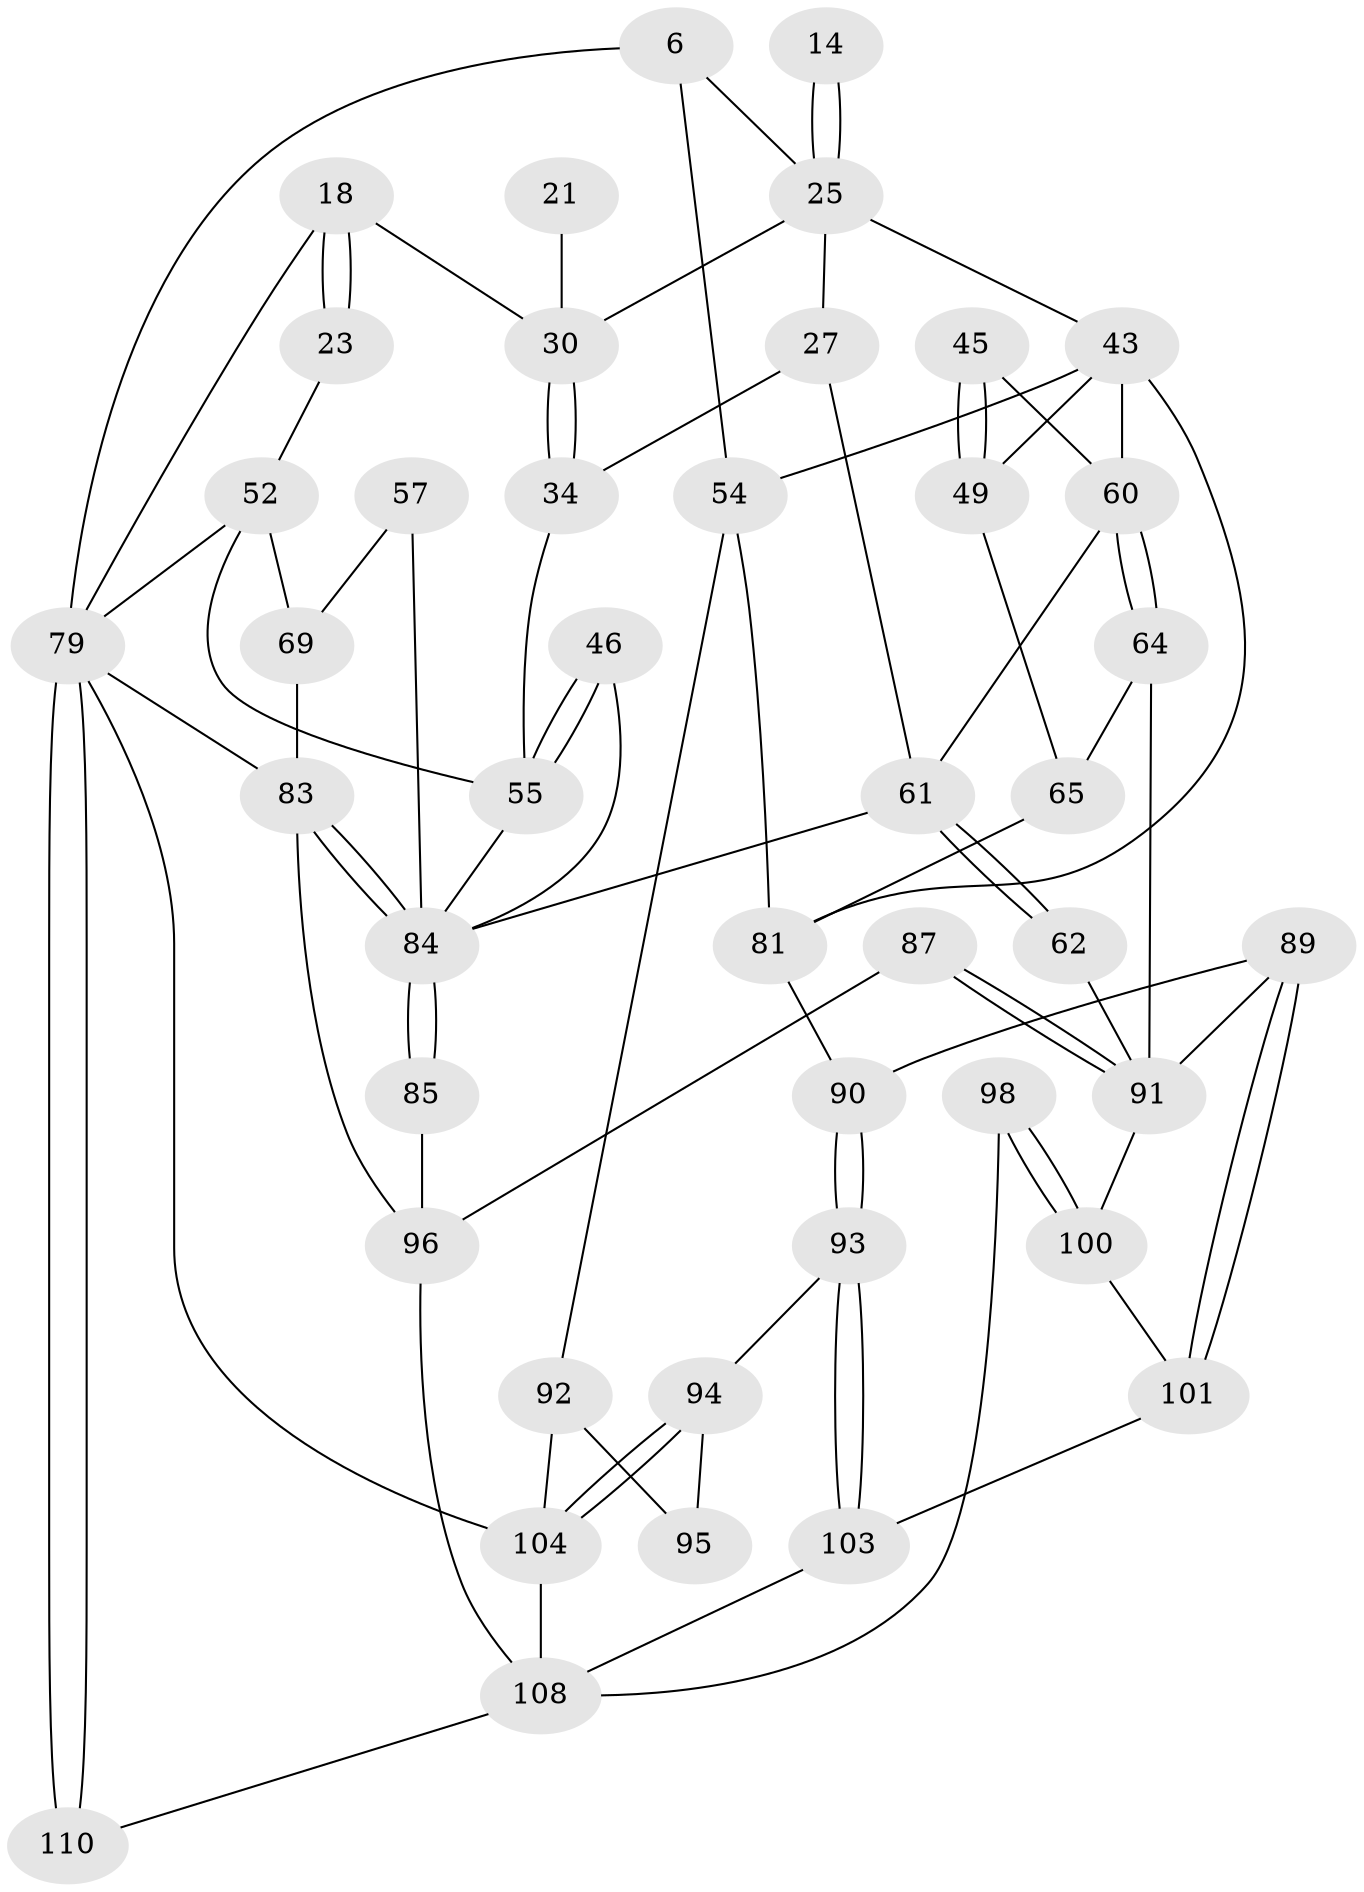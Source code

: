// original degree distribution, {3: 0.02727272727272727, 5: 0.5363636363636364, 4: 0.21818181818181817, 6: 0.21818181818181817}
// Generated by graph-tools (version 1.1) at 2025/07/03/04/25 22:07:02]
// undirected, 44 vertices, 87 edges
graph export_dot {
graph [start="1"]
  node [color=gray90,style=filled];
  6 [pos="+0.16516299829344766+0",super="+5"];
  14 [pos="+0.3663956950363636+0.10257794763382082"];
  18 [pos="+0.7391141558458497+0.09501691376865248",super="+3"];
  21 [pos="+0.5916263477533716+0.1749631283691269"];
  23 [pos="+0.851788291594526+0.25318878374933423"];
  25 [pos="+0.36712010335113354+0.11266418835855783",super="+24+13"];
  27 [pos="+0.49510390079734873+0.2912544947399922"];
  30 [pos="+0.6953633906735669+0.13597131111237773",super="+22"];
  34 [pos="+0.6955920729351123+0.27031734044478956",super="+26"];
  43 [pos="+0.0326349398717274+0.2897842536666166",super="+39"];
  45 [pos="+0.2224542623091991+0.3674507617943072"];
  46 [pos="+0.6701952779459684+0.4172954427130023"];
  49 [pos="+0.20861610418392798+0.3824438735795654",super="+42+41"];
  52 [pos="+1+0.1829512601806407",super="+31"];
  54 [pos="+0+0.5210605772933722",super="+40+38"];
  55 [pos="+0.844254739352078+0.3511449032375919",super="+32+33"];
  57 [pos="+1+0.3670258539270045"];
  60 [pos="+0.39102657278036673+0.4895099490541094",super="+44"];
  61 [pos="+0.637285864240167+0.46851296634448286",super="+48+36+59"];
  62 [pos="+0.5283496755130989+0.5181015375384752"];
  64 [pos="+0.3770677102460167+0.5459357542843045"];
  65 [pos="+0.20692444545930255+0.5371008520047301",super="+50"];
  69 [pos="+0.9369997448947537+0.4976537807912937",super="+68+56"];
  79 [pos="+0+1",super="+66"];
  81 [pos="+0.1477721510368697+0.5818143358732593",super="+53+80+51"];
  83 [pos="+0.8505378396137604+0.7607983953662327",super="+82"];
  84 [pos="+0.7954383221672486+0.6476574161377107",super="+72+73+71"];
  85 [pos="+0.6679021815873664+0.562635458339105"];
  87 [pos="+0.5525181877931084+0.6430839751415923"];
  89 [pos="+0.32658277939539576+0.7176738622993254"];
  90 [pos="+0.23234336066928146+0.6892463734940781"];
  91 [pos="+0.4772632455838841+0.691984247251496",super="+88+75"];
  92 [pos="+0.08339506435207382+0.6368210906955959",super="+76+77"];
  93 [pos="+0.15565445558023558+0.765284262490095"];
  94 [pos="+0.13734783880770257+0.7742257602170228"];
  95 [pos="+0.11592136116302224+0.7722676339271949"];
  96 [pos="+0.635826762723802+0.8256455472102489",super="+86"];
  98 [pos="+0.5581772173912015+0.8248342654582838"];
  100 [pos="+0.4122390889570643+0.7861535305201005",super="+99"];
  101 [pos="+0.34742466892981233+0.8064250425176159"];
  103 [pos="+0.30199237084014524+0.8721075106080923",super="+102"];
  104 [pos="+0.17087124459286873+0.9047373579453836",super="+78"];
  108 [pos="+0.5584019202364343+1",super="+107+105+106"];
  110 [pos="+0.26989524889818817+1",super="+109"];
  6 -- 79 [weight=2];
  6 -- 54 [weight=2];
  6 -- 25;
  14 -- 25 [weight=3];
  14 -- 25;
  18 -- 23 [weight=2];
  18 -- 23;
  18 -- 79;
  18 -- 30 [weight=2];
  21 -- 30 [weight=3];
  23 -- 52;
  25 -- 43 [weight=2];
  25 -- 27;
  25 -- 30;
  27 -- 61;
  27 -- 34;
  30 -- 34 [weight=2];
  30 -- 34;
  34 -- 55;
  43 -- 49 [weight=2];
  43 -- 54 [weight=2];
  43 -- 60;
  43 -- 81;
  45 -- 49 [weight=2];
  45 -- 49;
  45 -- 60;
  46 -- 55 [weight=2];
  46 -- 55;
  46 -- 84;
  49 -- 65;
  52 -- 79;
  52 -- 69;
  52 -- 55;
  54 -- 81;
  54 -- 92;
  55 -- 84;
  57 -- 69 [weight=2];
  57 -- 84;
  60 -- 64;
  60 -- 64;
  60 -- 61 [weight=2];
  61 -- 62 [weight=2];
  61 -- 62;
  61 -- 84 [weight=2];
  62 -- 91;
  64 -- 65;
  64 -- 91;
  65 -- 81 [weight=2];
  69 -- 83 [weight=2];
  79 -- 110 [weight=2];
  79 -- 110;
  79 -- 104;
  79 -- 83;
  81 -- 90;
  83 -- 84 [weight=2];
  83 -- 84;
  83 -- 96;
  84 -- 85 [weight=2];
  84 -- 85;
  85 -- 96;
  87 -- 91 [weight=2];
  87 -- 91;
  87 -- 96;
  89 -- 90;
  89 -- 101;
  89 -- 101;
  89 -- 91;
  90 -- 93;
  90 -- 93;
  91 -- 100;
  92 -- 95 [weight=2];
  92 -- 104;
  93 -- 94;
  93 -- 103;
  93 -- 103;
  94 -- 95;
  94 -- 104;
  94 -- 104;
  96 -- 108;
  98 -- 100 [weight=2];
  98 -- 100;
  98 -- 108;
  100 -- 101;
  101 -- 103;
  103 -- 108 [weight=2];
  104 -- 108;
  108 -- 110 [weight=2];
}
